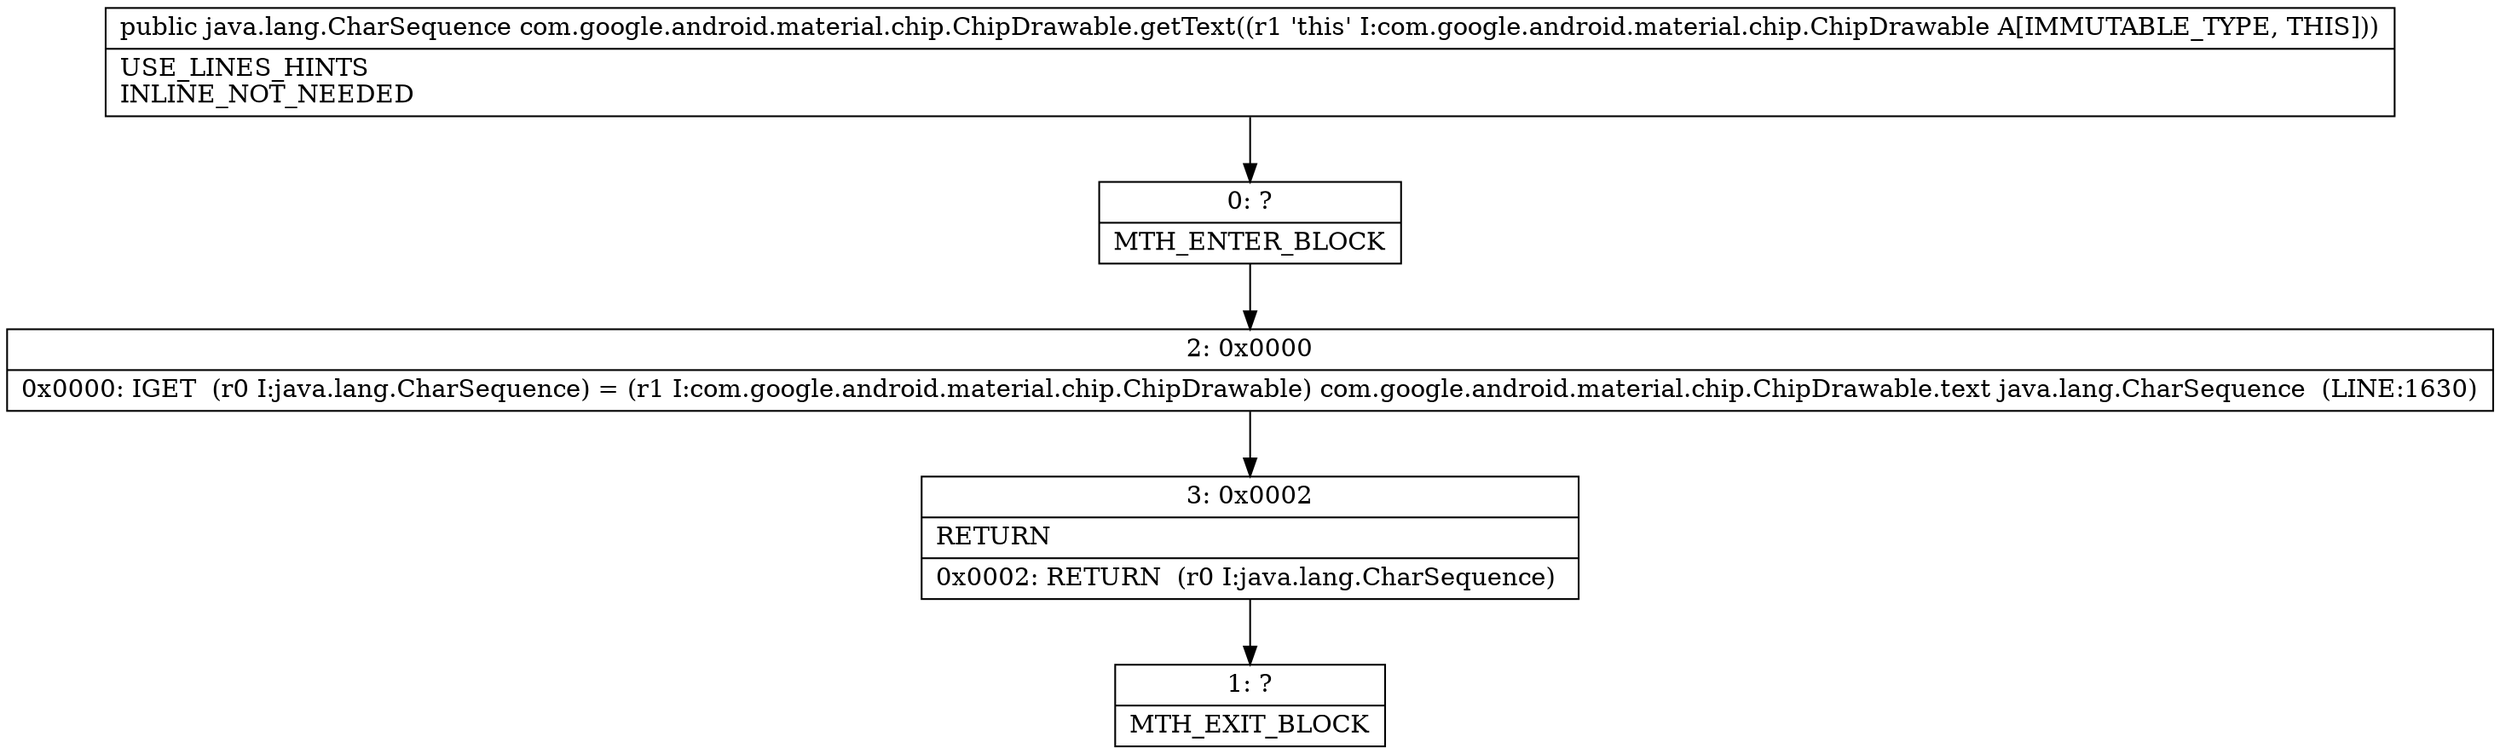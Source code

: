 digraph "CFG forcom.google.android.material.chip.ChipDrawable.getText()Ljava\/lang\/CharSequence;" {
Node_0 [shape=record,label="{0\:\ ?|MTH_ENTER_BLOCK\l}"];
Node_2 [shape=record,label="{2\:\ 0x0000|0x0000: IGET  (r0 I:java.lang.CharSequence) = (r1 I:com.google.android.material.chip.ChipDrawable) com.google.android.material.chip.ChipDrawable.text java.lang.CharSequence  (LINE:1630)\l}"];
Node_3 [shape=record,label="{3\:\ 0x0002|RETURN\l|0x0002: RETURN  (r0 I:java.lang.CharSequence) \l}"];
Node_1 [shape=record,label="{1\:\ ?|MTH_EXIT_BLOCK\l}"];
MethodNode[shape=record,label="{public java.lang.CharSequence com.google.android.material.chip.ChipDrawable.getText((r1 'this' I:com.google.android.material.chip.ChipDrawable A[IMMUTABLE_TYPE, THIS]))  | USE_LINES_HINTS\lINLINE_NOT_NEEDED\l}"];
MethodNode -> Node_0;Node_0 -> Node_2;
Node_2 -> Node_3;
Node_3 -> Node_1;
}

